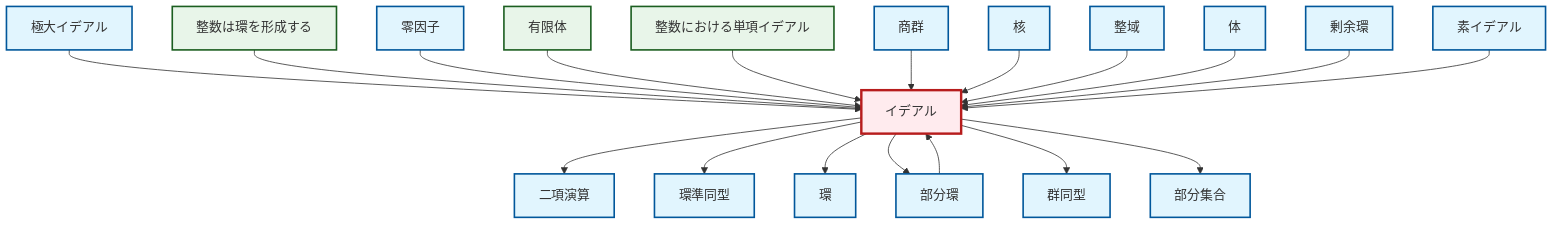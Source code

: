graph TD
    classDef definition fill:#e1f5fe,stroke:#01579b,stroke-width:2px
    classDef theorem fill:#f3e5f5,stroke:#4a148c,stroke-width:2px
    classDef axiom fill:#fff3e0,stroke:#e65100,stroke-width:2px
    classDef example fill:#e8f5e9,stroke:#1b5e20,stroke-width:2px
    classDef current fill:#ffebee,stroke:#b71c1c,stroke-width:3px
    def-ring["環"]:::definition
    ex-principal-ideal["整数における単項イデアル"]:::example
    def-subring["部分環"]:::definition
    def-zero-divisor["零因子"]:::definition
    def-field["体"]:::definition
    def-integral-domain["整域"]:::definition
    def-ring-homomorphism["環準同型"]:::definition
    def-prime-ideal["素イデアル"]:::definition
    def-subset["部分集合"]:::definition
    ex-finite-field["有限体"]:::example
    def-ideal["イデアル"]:::definition
    def-quotient-ring["剰余環"]:::definition
    def-maximal-ideal["極大イデアル"]:::definition
    def-isomorphism["群同型"]:::definition
    def-kernel["核"]:::definition
    def-binary-operation["二項演算"]:::definition
    ex-integers-ring["整数は環を形成する"]:::example
    def-quotient-group["商群"]:::definition
    def-subring --> def-ideal
    def-maximal-ideal --> def-ideal
    ex-integers-ring --> def-ideal
    def-ideal --> def-binary-operation
    def-ideal --> def-ring-homomorphism
    def-ideal --> def-ring
    def-zero-divisor --> def-ideal
    ex-finite-field --> def-ideal
    ex-principal-ideal --> def-ideal
    def-quotient-group --> def-ideal
    def-kernel --> def-ideal
    def-ideal --> def-subring
    def-integral-domain --> def-ideal
    def-ideal --> def-isomorphism
    def-field --> def-ideal
    def-ideal --> def-subset
    def-quotient-ring --> def-ideal
    def-prime-ideal --> def-ideal
    class def-ideal current